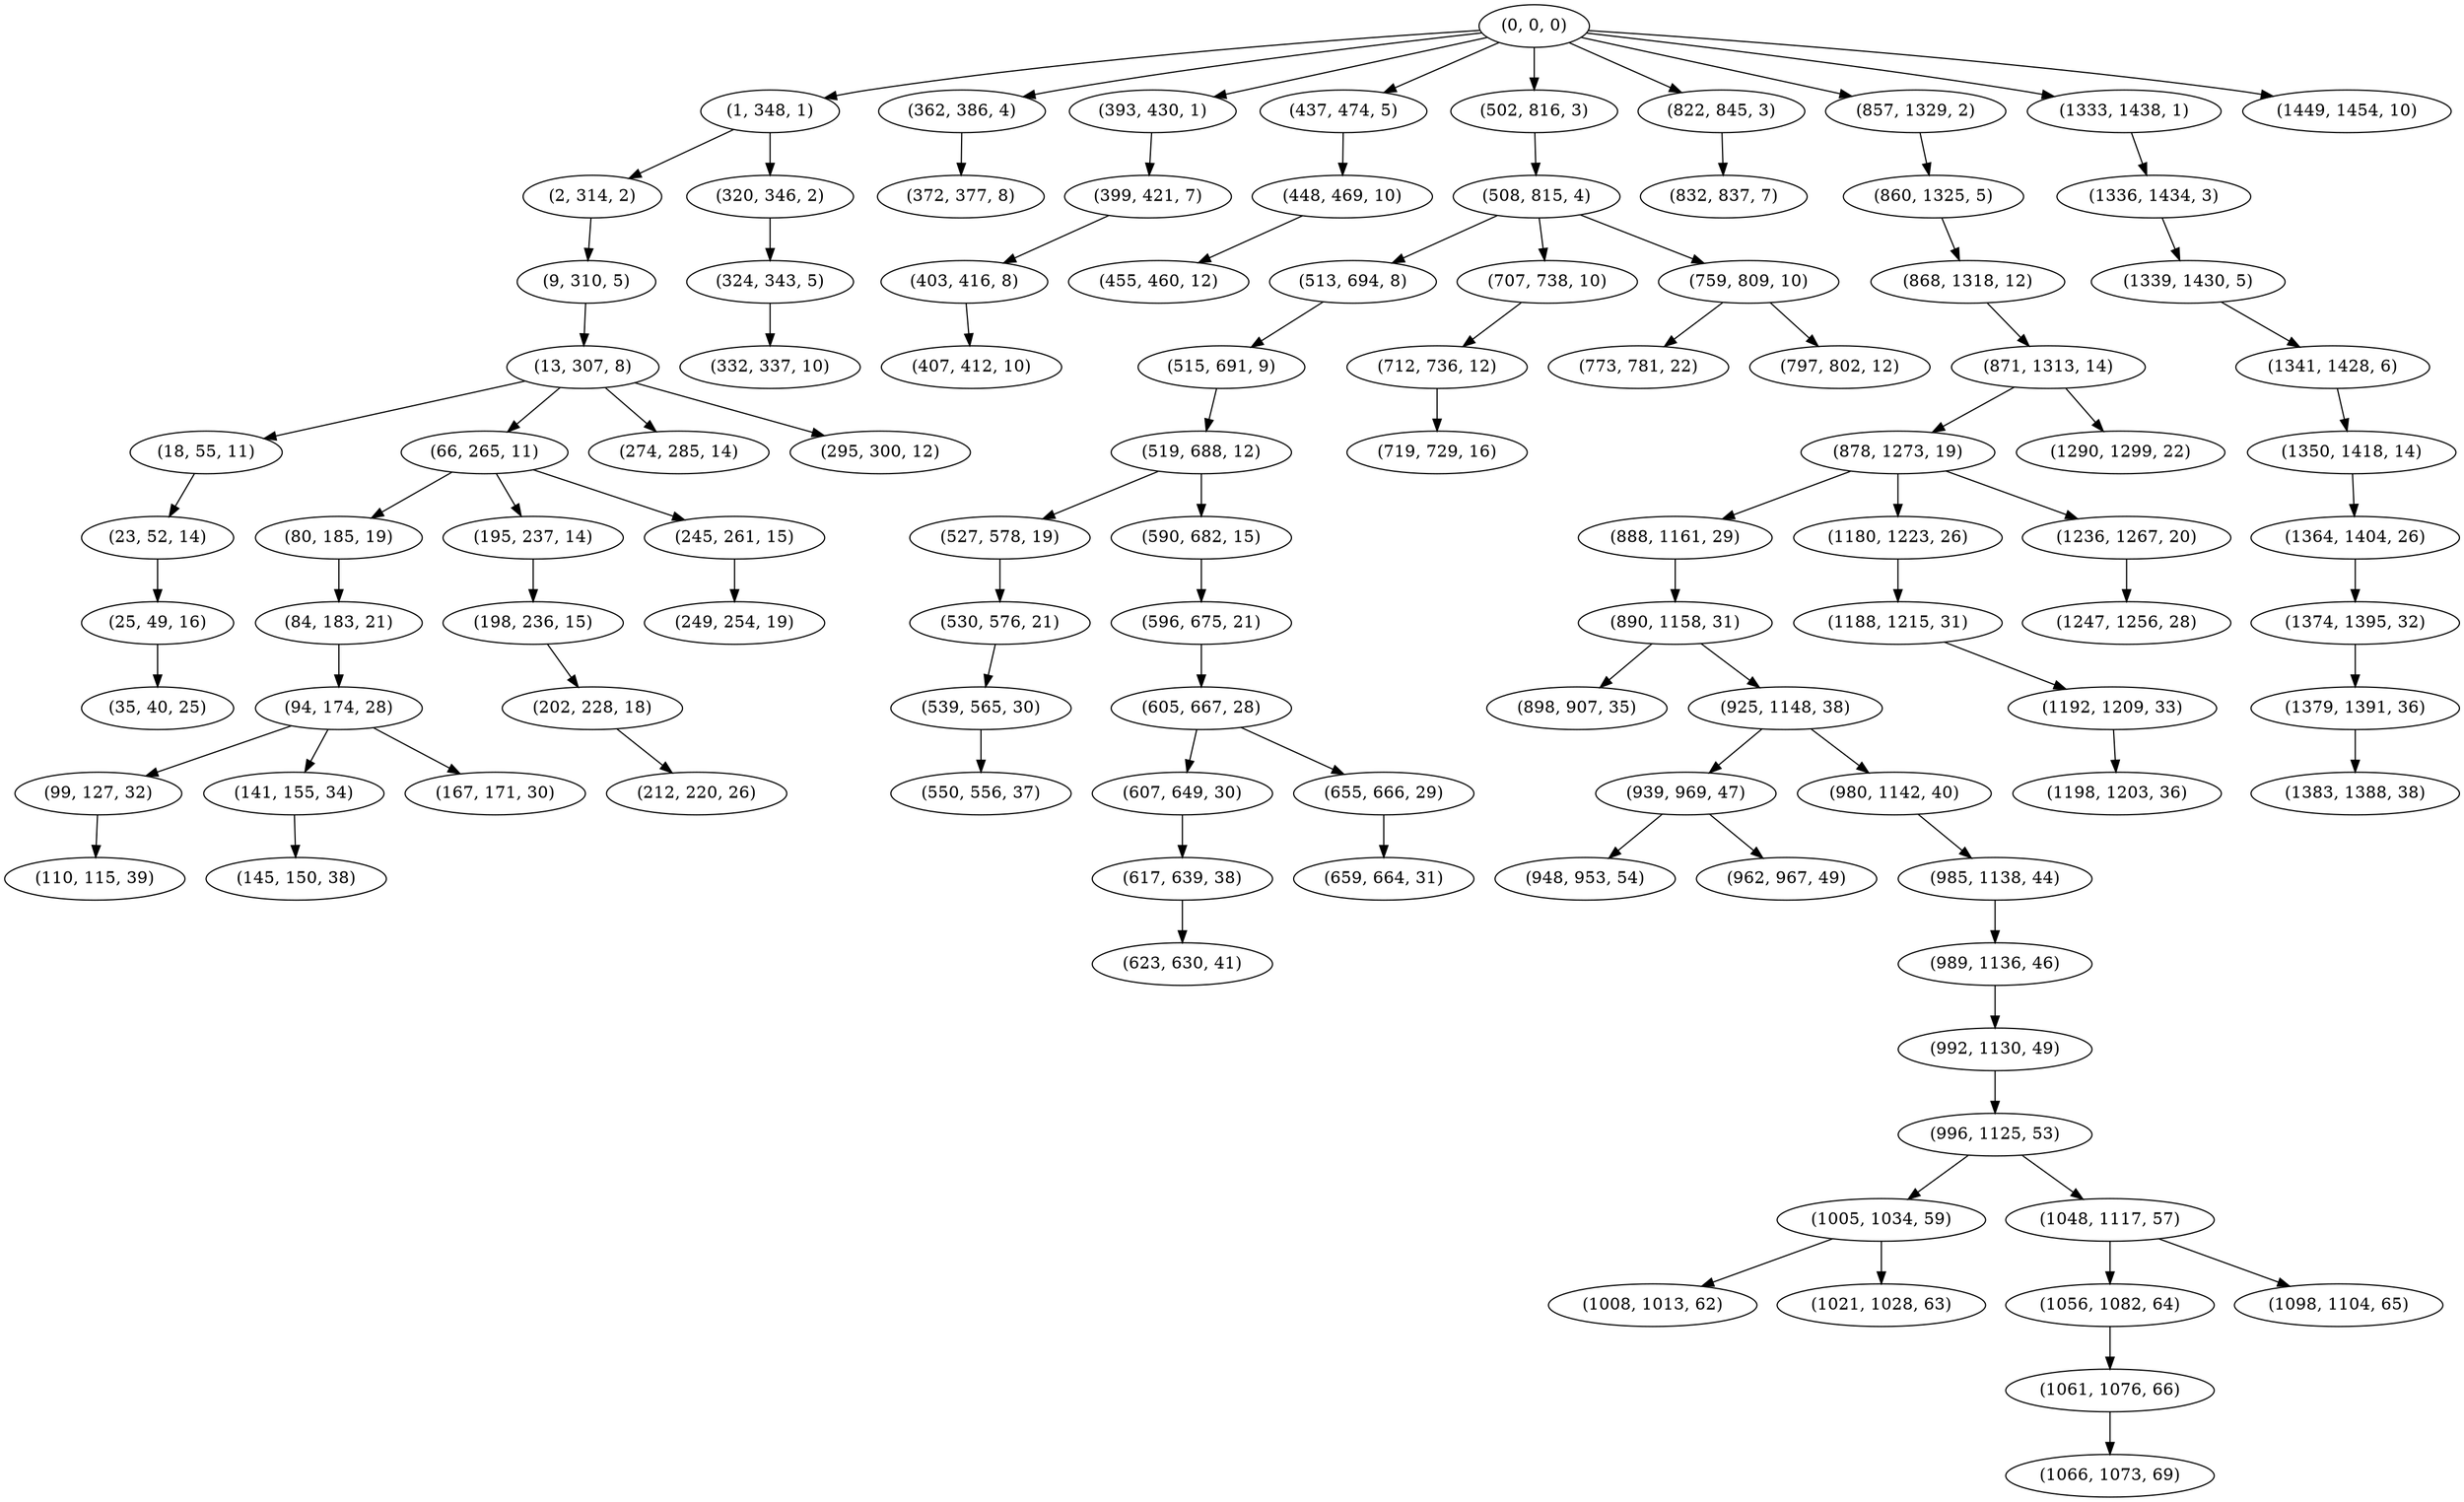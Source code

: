 digraph tree {
    "(0, 0, 0)";
    "(1, 348, 1)";
    "(2, 314, 2)";
    "(9, 310, 5)";
    "(13, 307, 8)";
    "(18, 55, 11)";
    "(23, 52, 14)";
    "(25, 49, 16)";
    "(35, 40, 25)";
    "(66, 265, 11)";
    "(80, 185, 19)";
    "(84, 183, 21)";
    "(94, 174, 28)";
    "(99, 127, 32)";
    "(110, 115, 39)";
    "(141, 155, 34)";
    "(145, 150, 38)";
    "(167, 171, 30)";
    "(195, 237, 14)";
    "(198, 236, 15)";
    "(202, 228, 18)";
    "(212, 220, 26)";
    "(245, 261, 15)";
    "(249, 254, 19)";
    "(274, 285, 14)";
    "(295, 300, 12)";
    "(320, 346, 2)";
    "(324, 343, 5)";
    "(332, 337, 10)";
    "(362, 386, 4)";
    "(372, 377, 8)";
    "(393, 430, 1)";
    "(399, 421, 7)";
    "(403, 416, 8)";
    "(407, 412, 10)";
    "(437, 474, 5)";
    "(448, 469, 10)";
    "(455, 460, 12)";
    "(502, 816, 3)";
    "(508, 815, 4)";
    "(513, 694, 8)";
    "(515, 691, 9)";
    "(519, 688, 12)";
    "(527, 578, 19)";
    "(530, 576, 21)";
    "(539, 565, 30)";
    "(550, 556, 37)";
    "(590, 682, 15)";
    "(596, 675, 21)";
    "(605, 667, 28)";
    "(607, 649, 30)";
    "(617, 639, 38)";
    "(623, 630, 41)";
    "(655, 666, 29)";
    "(659, 664, 31)";
    "(707, 738, 10)";
    "(712, 736, 12)";
    "(719, 729, 16)";
    "(759, 809, 10)";
    "(773, 781, 22)";
    "(797, 802, 12)";
    "(822, 845, 3)";
    "(832, 837, 7)";
    "(857, 1329, 2)";
    "(860, 1325, 5)";
    "(868, 1318, 12)";
    "(871, 1313, 14)";
    "(878, 1273, 19)";
    "(888, 1161, 29)";
    "(890, 1158, 31)";
    "(898, 907, 35)";
    "(925, 1148, 38)";
    "(939, 969, 47)";
    "(948, 953, 54)";
    "(962, 967, 49)";
    "(980, 1142, 40)";
    "(985, 1138, 44)";
    "(989, 1136, 46)";
    "(992, 1130, 49)";
    "(996, 1125, 53)";
    "(1005, 1034, 59)";
    "(1008, 1013, 62)";
    "(1021, 1028, 63)";
    "(1048, 1117, 57)";
    "(1056, 1082, 64)";
    "(1061, 1076, 66)";
    "(1066, 1073, 69)";
    "(1098, 1104, 65)";
    "(1180, 1223, 26)";
    "(1188, 1215, 31)";
    "(1192, 1209, 33)";
    "(1198, 1203, 36)";
    "(1236, 1267, 20)";
    "(1247, 1256, 28)";
    "(1290, 1299, 22)";
    "(1333, 1438, 1)";
    "(1336, 1434, 3)";
    "(1339, 1430, 5)";
    "(1341, 1428, 6)";
    "(1350, 1418, 14)";
    "(1364, 1404, 26)";
    "(1374, 1395, 32)";
    "(1379, 1391, 36)";
    "(1383, 1388, 38)";
    "(1449, 1454, 10)";
    "(0, 0, 0)" -> "(1, 348, 1)";
    "(0, 0, 0)" -> "(362, 386, 4)";
    "(0, 0, 0)" -> "(393, 430, 1)";
    "(0, 0, 0)" -> "(437, 474, 5)";
    "(0, 0, 0)" -> "(502, 816, 3)";
    "(0, 0, 0)" -> "(822, 845, 3)";
    "(0, 0, 0)" -> "(857, 1329, 2)";
    "(0, 0, 0)" -> "(1333, 1438, 1)";
    "(0, 0, 0)" -> "(1449, 1454, 10)";
    "(1, 348, 1)" -> "(2, 314, 2)";
    "(1, 348, 1)" -> "(320, 346, 2)";
    "(2, 314, 2)" -> "(9, 310, 5)";
    "(9, 310, 5)" -> "(13, 307, 8)";
    "(13, 307, 8)" -> "(18, 55, 11)";
    "(13, 307, 8)" -> "(66, 265, 11)";
    "(13, 307, 8)" -> "(274, 285, 14)";
    "(13, 307, 8)" -> "(295, 300, 12)";
    "(18, 55, 11)" -> "(23, 52, 14)";
    "(23, 52, 14)" -> "(25, 49, 16)";
    "(25, 49, 16)" -> "(35, 40, 25)";
    "(66, 265, 11)" -> "(80, 185, 19)";
    "(66, 265, 11)" -> "(195, 237, 14)";
    "(66, 265, 11)" -> "(245, 261, 15)";
    "(80, 185, 19)" -> "(84, 183, 21)";
    "(84, 183, 21)" -> "(94, 174, 28)";
    "(94, 174, 28)" -> "(99, 127, 32)";
    "(94, 174, 28)" -> "(141, 155, 34)";
    "(94, 174, 28)" -> "(167, 171, 30)";
    "(99, 127, 32)" -> "(110, 115, 39)";
    "(141, 155, 34)" -> "(145, 150, 38)";
    "(195, 237, 14)" -> "(198, 236, 15)";
    "(198, 236, 15)" -> "(202, 228, 18)";
    "(202, 228, 18)" -> "(212, 220, 26)";
    "(245, 261, 15)" -> "(249, 254, 19)";
    "(320, 346, 2)" -> "(324, 343, 5)";
    "(324, 343, 5)" -> "(332, 337, 10)";
    "(362, 386, 4)" -> "(372, 377, 8)";
    "(393, 430, 1)" -> "(399, 421, 7)";
    "(399, 421, 7)" -> "(403, 416, 8)";
    "(403, 416, 8)" -> "(407, 412, 10)";
    "(437, 474, 5)" -> "(448, 469, 10)";
    "(448, 469, 10)" -> "(455, 460, 12)";
    "(502, 816, 3)" -> "(508, 815, 4)";
    "(508, 815, 4)" -> "(513, 694, 8)";
    "(508, 815, 4)" -> "(707, 738, 10)";
    "(508, 815, 4)" -> "(759, 809, 10)";
    "(513, 694, 8)" -> "(515, 691, 9)";
    "(515, 691, 9)" -> "(519, 688, 12)";
    "(519, 688, 12)" -> "(527, 578, 19)";
    "(519, 688, 12)" -> "(590, 682, 15)";
    "(527, 578, 19)" -> "(530, 576, 21)";
    "(530, 576, 21)" -> "(539, 565, 30)";
    "(539, 565, 30)" -> "(550, 556, 37)";
    "(590, 682, 15)" -> "(596, 675, 21)";
    "(596, 675, 21)" -> "(605, 667, 28)";
    "(605, 667, 28)" -> "(607, 649, 30)";
    "(605, 667, 28)" -> "(655, 666, 29)";
    "(607, 649, 30)" -> "(617, 639, 38)";
    "(617, 639, 38)" -> "(623, 630, 41)";
    "(655, 666, 29)" -> "(659, 664, 31)";
    "(707, 738, 10)" -> "(712, 736, 12)";
    "(712, 736, 12)" -> "(719, 729, 16)";
    "(759, 809, 10)" -> "(773, 781, 22)";
    "(759, 809, 10)" -> "(797, 802, 12)";
    "(822, 845, 3)" -> "(832, 837, 7)";
    "(857, 1329, 2)" -> "(860, 1325, 5)";
    "(860, 1325, 5)" -> "(868, 1318, 12)";
    "(868, 1318, 12)" -> "(871, 1313, 14)";
    "(871, 1313, 14)" -> "(878, 1273, 19)";
    "(871, 1313, 14)" -> "(1290, 1299, 22)";
    "(878, 1273, 19)" -> "(888, 1161, 29)";
    "(878, 1273, 19)" -> "(1180, 1223, 26)";
    "(878, 1273, 19)" -> "(1236, 1267, 20)";
    "(888, 1161, 29)" -> "(890, 1158, 31)";
    "(890, 1158, 31)" -> "(898, 907, 35)";
    "(890, 1158, 31)" -> "(925, 1148, 38)";
    "(925, 1148, 38)" -> "(939, 969, 47)";
    "(925, 1148, 38)" -> "(980, 1142, 40)";
    "(939, 969, 47)" -> "(948, 953, 54)";
    "(939, 969, 47)" -> "(962, 967, 49)";
    "(980, 1142, 40)" -> "(985, 1138, 44)";
    "(985, 1138, 44)" -> "(989, 1136, 46)";
    "(989, 1136, 46)" -> "(992, 1130, 49)";
    "(992, 1130, 49)" -> "(996, 1125, 53)";
    "(996, 1125, 53)" -> "(1005, 1034, 59)";
    "(996, 1125, 53)" -> "(1048, 1117, 57)";
    "(1005, 1034, 59)" -> "(1008, 1013, 62)";
    "(1005, 1034, 59)" -> "(1021, 1028, 63)";
    "(1048, 1117, 57)" -> "(1056, 1082, 64)";
    "(1048, 1117, 57)" -> "(1098, 1104, 65)";
    "(1056, 1082, 64)" -> "(1061, 1076, 66)";
    "(1061, 1076, 66)" -> "(1066, 1073, 69)";
    "(1180, 1223, 26)" -> "(1188, 1215, 31)";
    "(1188, 1215, 31)" -> "(1192, 1209, 33)";
    "(1192, 1209, 33)" -> "(1198, 1203, 36)";
    "(1236, 1267, 20)" -> "(1247, 1256, 28)";
    "(1333, 1438, 1)" -> "(1336, 1434, 3)";
    "(1336, 1434, 3)" -> "(1339, 1430, 5)";
    "(1339, 1430, 5)" -> "(1341, 1428, 6)";
    "(1341, 1428, 6)" -> "(1350, 1418, 14)";
    "(1350, 1418, 14)" -> "(1364, 1404, 26)";
    "(1364, 1404, 26)" -> "(1374, 1395, 32)";
    "(1374, 1395, 32)" -> "(1379, 1391, 36)";
    "(1379, 1391, 36)" -> "(1383, 1388, 38)";
}
